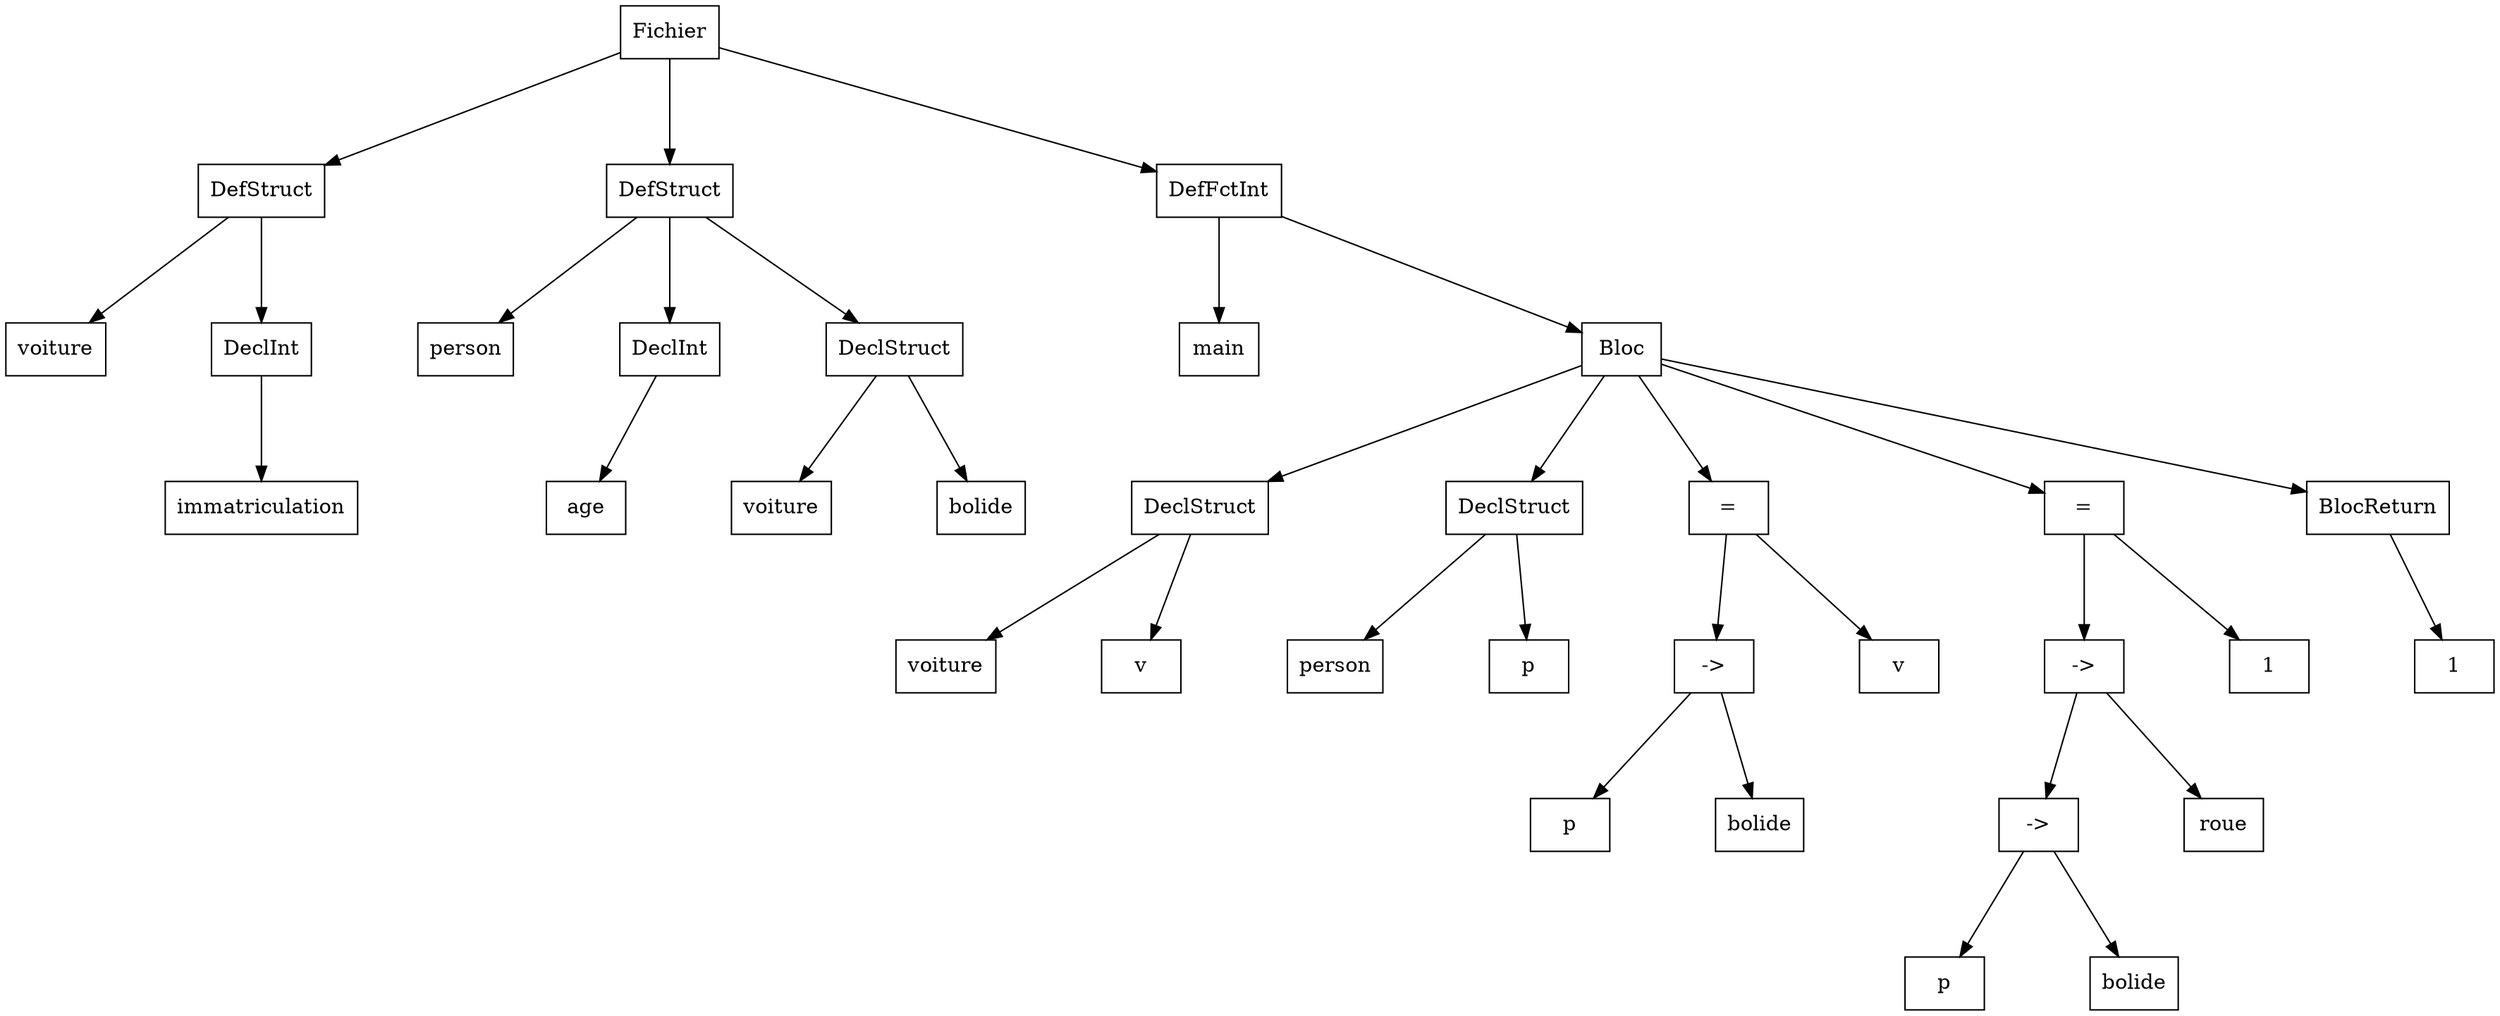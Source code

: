digraph "ast"{

	nodesep=1;
	ranksep=1;

	N0 [label="Fichier", shape="box"];
	N1 [label="DefStruct", shape="box"];
	N2 [label="voiture", shape="box"];
	N3 [label="DeclInt", shape="box"];
	N4 [label="immatriculation", shape="box"];
	N5 [label="DefStruct", shape="box"];
	N6 [label="person", shape="box"];
	N7 [label="DeclInt", shape="box"];
	N8 [label="age", shape="box"];
	N9 [label="DeclStruct", shape="box"];
	N10 [label="voiture", shape="box"];
	N11 [label="bolide", shape="box"];
	N12 [label="DefFctInt", shape="box"];
	N13 [label="main", shape="box"];
	N14 [label="Bloc", shape="box"];
	N15 [label="DeclStruct", shape="box"];
	N16 [label="voiture", shape="box"];
	N17 [label="v", shape="box"];
	N18 [label="DeclStruct", shape="box"];
	N19 [label="person", shape="box"];
	N20 [label="p", shape="box"];
	N21 [label="=", shape="box"];
	N22 [label="->", shape="box"];
	N23 [label="p", shape="box"];
	N24 [label="bolide", shape="box"];
	N25 [label="v", shape="box"];
	N26 [label="=", shape="box"];
	N27 [label="->", shape="box"];
	N28 [label="->", shape="box"];
	N29 [label="p", shape="box"];
	N30 [label="bolide", shape="box"];
	N31 [label="roue", shape="box"];
	N32 [label="1", shape="box"];
	N33 [label="BlocReturn", shape="box"];
	N34 [label="1", shape="box"];

	N1 -> N2; 
	N3 -> N4; 
	N1 -> N3; 
	N0 -> N1; 
	N5 -> N6; 
	N7 -> N8; 
	N5 -> N7; 
	N9 -> N10; 
	N9 -> N11; 
	N5 -> N9; 
	N0 -> N5; 
	N12 -> N13; 
	N15 -> N16; 
	N15 -> N17; 
	N14 -> N15; 
	N18 -> N19; 
	N18 -> N20; 
	N14 -> N18; 
	N22 -> N23; 
	N22 -> N24; 
	N21 -> N22; 
	N21 -> N25; 
	N14 -> N21; 
	N28 -> N29; 
	N28 -> N30; 
	N27 -> N28; 
	N27 -> N31; 
	N26 -> N27; 
	N26 -> N32; 
	N14 -> N26; 
	N33 -> N34; 
	N14 -> N33; 
	N12 -> N14; 
	N0 -> N12; 
}
